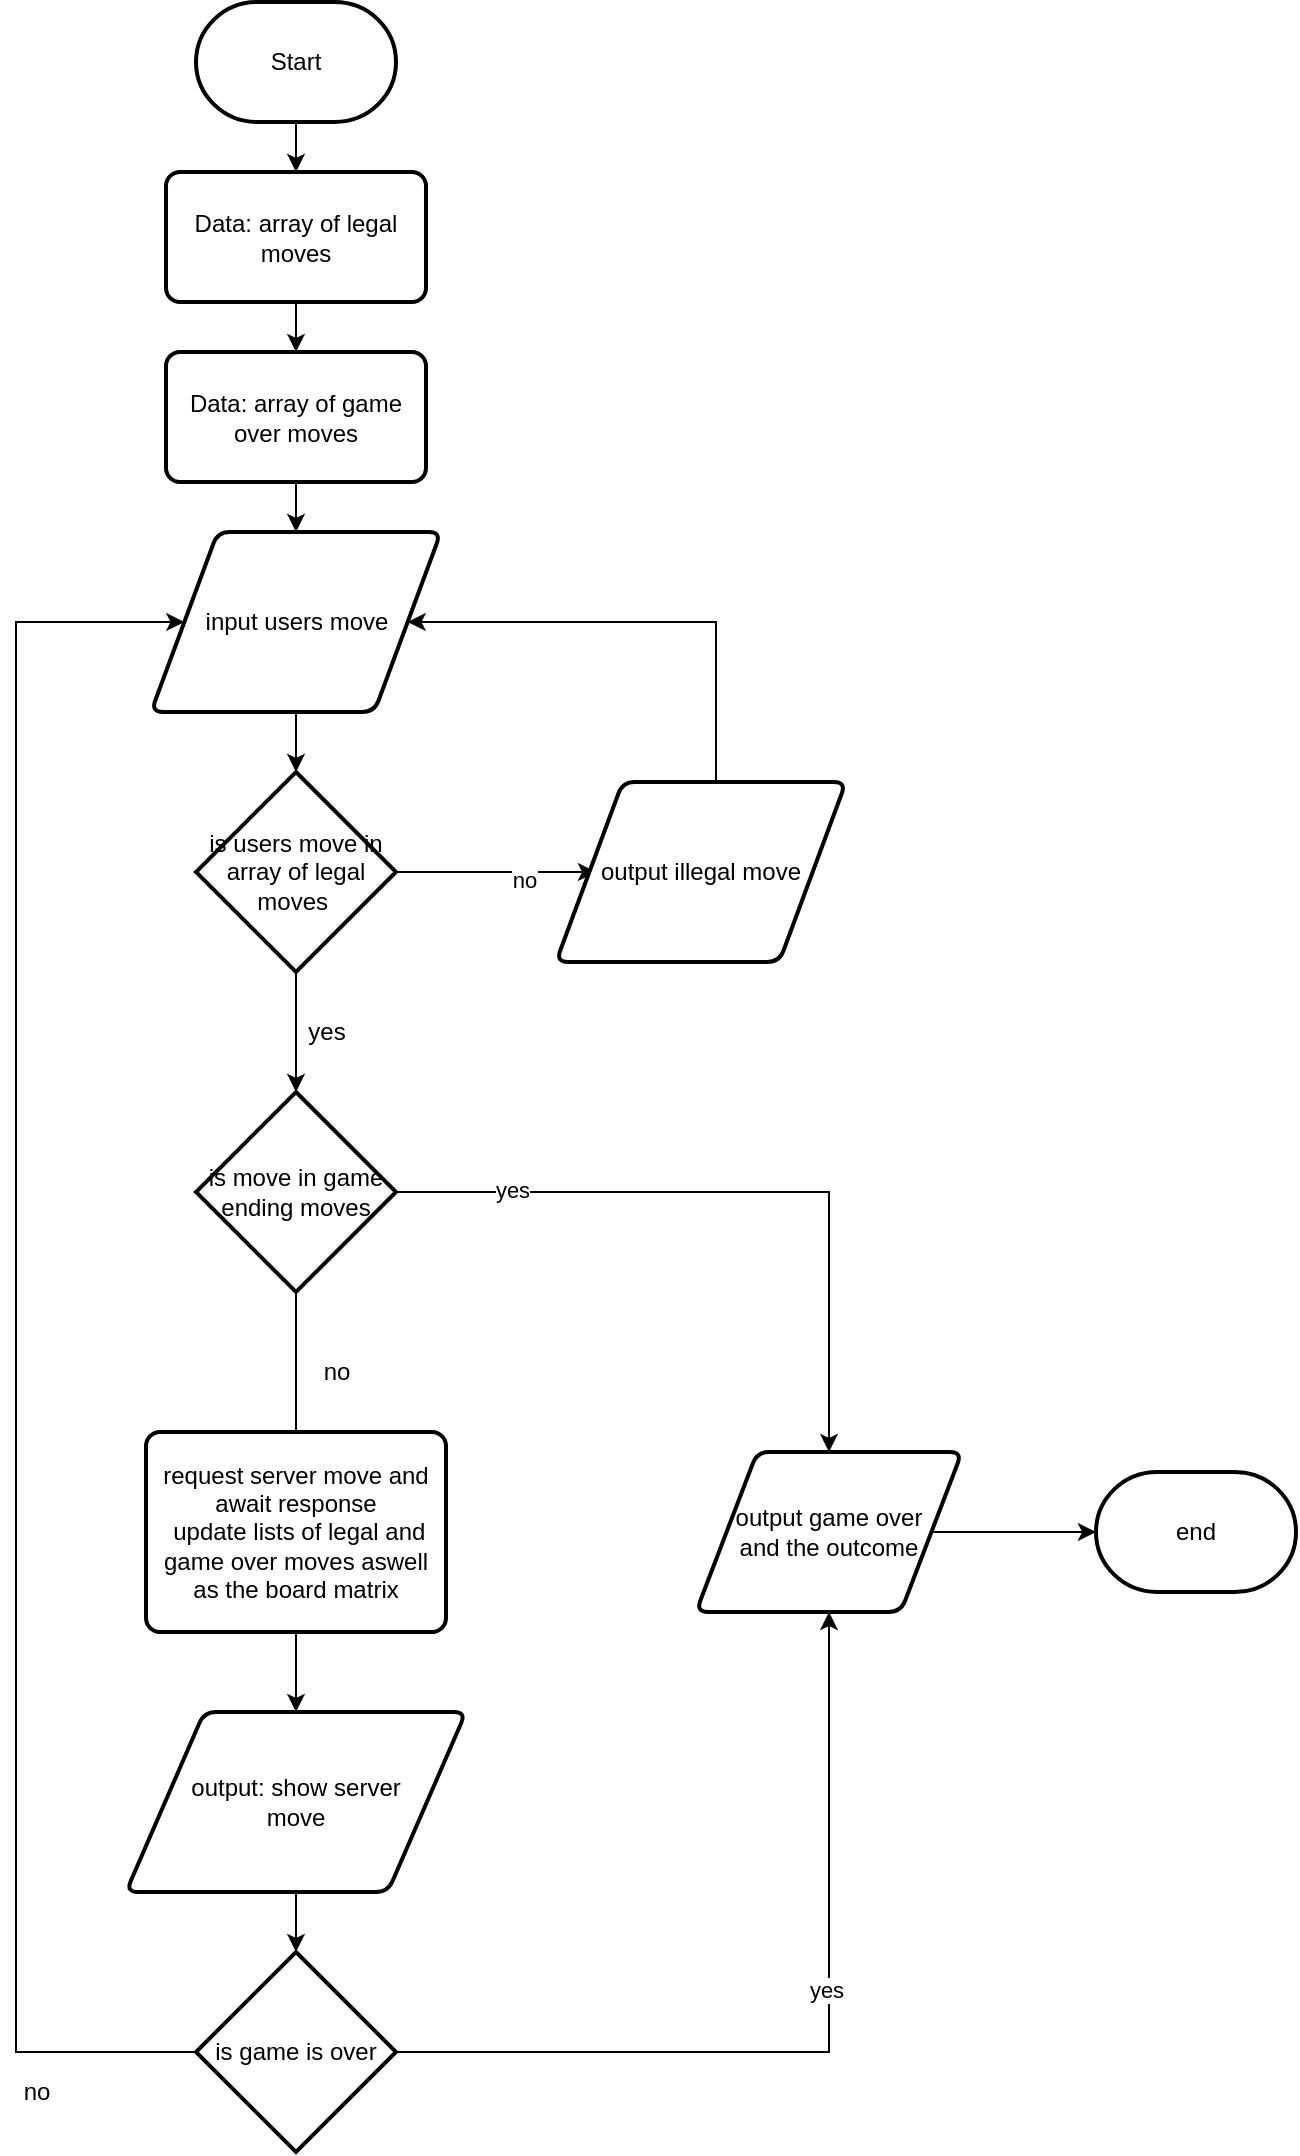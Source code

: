 <mxfile version="16.0.0" type="device"><diagram id="C5RBs43oDa-KdzZeNtuy" name="Page-1"><mxGraphModel dx="1342" dy="865" grid="1" gridSize="10" guides="1" tooltips="1" connect="1" arrows="1" fold="1" page="1" pageScale="1" pageWidth="827" pageHeight="1169" math="0" shadow="0"><root><mxCell id="WIyWlLk6GJQsqaUBKTNV-0"/><mxCell id="WIyWlLk6GJQsqaUBKTNV-1" parent="WIyWlLk6GJQsqaUBKTNV-0"/><mxCell id="FmvtKzIPjWaZQovwQLV5-24" style="edgeStyle=orthogonalEdgeStyle;rounded=0;orthogonalLoop=1;jettySize=auto;html=1;entryX=0.5;entryY=0;entryDx=0;entryDy=0;" edge="1" parent="WIyWlLk6GJQsqaUBKTNV-1" source="FmvtKzIPjWaZQovwQLV5-0" target="FmvtKzIPjWaZQovwQLV5-6"><mxGeometry relative="1" as="geometry"/></mxCell><mxCell id="FmvtKzIPjWaZQovwQLV5-0" value="Data: array of legal moves" style="rounded=1;whiteSpace=wrap;html=1;absoluteArcSize=1;arcSize=14;strokeWidth=2;" vertex="1" parent="WIyWlLk6GJQsqaUBKTNV-1"><mxGeometry x="525" y="110" width="130" height="65" as="geometry"/></mxCell><mxCell id="FmvtKzIPjWaZQovwQLV5-23" style="edgeStyle=orthogonalEdgeStyle;rounded=0;orthogonalLoop=1;jettySize=auto;html=1;" edge="1" parent="WIyWlLk6GJQsqaUBKTNV-1" source="FmvtKzIPjWaZQovwQLV5-4" target="FmvtKzIPjWaZQovwQLV5-0"><mxGeometry relative="1" as="geometry"/></mxCell><mxCell id="FmvtKzIPjWaZQovwQLV5-4" value="Start" style="strokeWidth=2;html=1;shape=mxgraph.flowchart.terminator;whiteSpace=wrap;" vertex="1" parent="WIyWlLk6GJQsqaUBKTNV-1"><mxGeometry x="540" y="25" width="100" height="60" as="geometry"/></mxCell><mxCell id="FmvtKzIPjWaZQovwQLV5-25" style="edgeStyle=orthogonalEdgeStyle;rounded=0;orthogonalLoop=1;jettySize=auto;html=1;entryX=0.5;entryY=0;entryDx=0;entryDy=0;" edge="1" parent="WIyWlLk6GJQsqaUBKTNV-1" source="FmvtKzIPjWaZQovwQLV5-6" target="FmvtKzIPjWaZQovwQLV5-9"><mxGeometry relative="1" as="geometry"/></mxCell><mxCell id="FmvtKzIPjWaZQovwQLV5-6" value="Data: array of game over moves" style="rounded=1;whiteSpace=wrap;html=1;absoluteArcSize=1;arcSize=14;strokeWidth=2;" vertex="1" parent="WIyWlLk6GJQsqaUBKTNV-1"><mxGeometry x="525" y="200" width="130" height="65" as="geometry"/></mxCell><mxCell id="FmvtKzIPjWaZQovwQLV5-26" style="edgeStyle=orthogonalEdgeStyle;rounded=0;orthogonalLoop=1;jettySize=auto;html=1;entryX=0.5;entryY=0;entryDx=0;entryDy=0;entryPerimeter=0;" edge="1" parent="WIyWlLk6GJQsqaUBKTNV-1" source="FmvtKzIPjWaZQovwQLV5-9" target="FmvtKzIPjWaZQovwQLV5-10"><mxGeometry relative="1" as="geometry"/></mxCell><mxCell id="FmvtKzIPjWaZQovwQLV5-9" value="input users move" style="shape=parallelogram;html=1;strokeWidth=2;perimeter=parallelogramPerimeter;whiteSpace=wrap;rounded=1;arcSize=12;size=0.23;" vertex="1" parent="WIyWlLk6GJQsqaUBKTNV-1"><mxGeometry x="517.5" y="290" width="145" height="90" as="geometry"/></mxCell><mxCell id="FmvtKzIPjWaZQovwQLV5-11" style="edgeStyle=orthogonalEdgeStyle;rounded=0;orthogonalLoop=1;jettySize=auto;html=1;" edge="1" parent="WIyWlLk6GJQsqaUBKTNV-1" source="FmvtKzIPjWaZQovwQLV5-10"><mxGeometry relative="1" as="geometry"><mxPoint x="740" y="460" as="targetPoint"/></mxGeometry></mxCell><mxCell id="FmvtKzIPjWaZQovwQLV5-12" value="no" style="edgeLabel;html=1;align=center;verticalAlign=middle;resizable=0;points=[];" vertex="1" connectable="0" parent="FmvtKzIPjWaZQovwQLV5-11"><mxGeometry x="0.28" y="-3" relative="1" as="geometry"><mxPoint as="offset"/></mxGeometry></mxCell><mxCell id="FmvtKzIPjWaZQovwQLV5-27" style="edgeStyle=orthogonalEdgeStyle;rounded=0;orthogonalLoop=1;jettySize=auto;html=1;entryX=0.5;entryY=0;entryDx=0;entryDy=0;entryPerimeter=0;" edge="1" parent="WIyWlLk6GJQsqaUBKTNV-1" source="FmvtKzIPjWaZQovwQLV5-10" target="FmvtKzIPjWaZQovwQLV5-17"><mxGeometry relative="1" as="geometry"/></mxCell><mxCell id="FmvtKzIPjWaZQovwQLV5-10" value="is users move in array of legal moves&amp;nbsp;" style="strokeWidth=2;html=1;shape=mxgraph.flowchart.decision;whiteSpace=wrap;" vertex="1" parent="WIyWlLk6GJQsqaUBKTNV-1"><mxGeometry x="540" y="410" width="100" height="100" as="geometry"/></mxCell><mxCell id="FmvtKzIPjWaZQovwQLV5-14" style="edgeStyle=orthogonalEdgeStyle;rounded=0;orthogonalLoop=1;jettySize=auto;html=1;entryX=1;entryY=0.5;entryDx=0;entryDy=0;" edge="1" parent="WIyWlLk6GJQsqaUBKTNV-1" source="FmvtKzIPjWaZQovwQLV5-13" target="FmvtKzIPjWaZQovwQLV5-9"><mxGeometry relative="1" as="geometry"><mxPoint x="792.5" y="340" as="targetPoint"/><Array as="points"><mxPoint x="800" y="335"/></Array></mxGeometry></mxCell><mxCell id="FmvtKzIPjWaZQovwQLV5-13" value="output illegal move" style="shape=parallelogram;html=1;strokeWidth=2;perimeter=parallelogramPerimeter;whiteSpace=wrap;rounded=1;arcSize=12;size=0.23;" vertex="1" parent="WIyWlLk6GJQsqaUBKTNV-1"><mxGeometry x="720" y="415" width="145" height="90" as="geometry"/></mxCell><mxCell id="FmvtKzIPjWaZQovwQLV5-16" value="yes" style="text;html=1;align=center;verticalAlign=middle;resizable=0;points=[];autosize=1;strokeColor=none;fillColor=none;" vertex="1" parent="WIyWlLk6GJQsqaUBKTNV-1"><mxGeometry x="590" y="530" width="30" height="20" as="geometry"/></mxCell><mxCell id="FmvtKzIPjWaZQovwQLV5-29" style="edgeStyle=orthogonalEdgeStyle;rounded=0;orthogonalLoop=1;jettySize=auto;html=1;" edge="1" parent="WIyWlLk6GJQsqaUBKTNV-1" source="FmvtKzIPjWaZQovwQLV5-17"><mxGeometry relative="1" as="geometry"><mxPoint x="590" y="750" as="targetPoint"/></mxGeometry></mxCell><mxCell id="FmvtKzIPjWaZQovwQLV5-43" style="edgeStyle=orthogonalEdgeStyle;rounded=0;orthogonalLoop=1;jettySize=auto;html=1;" edge="1" parent="WIyWlLk6GJQsqaUBKTNV-1" source="FmvtKzIPjWaZQovwQLV5-17" target="FmvtKzIPjWaZQovwQLV5-20"><mxGeometry relative="1" as="geometry"/></mxCell><mxCell id="FmvtKzIPjWaZQovwQLV5-44" value="yes" style="edgeLabel;html=1;align=center;verticalAlign=middle;resizable=0;points=[];" vertex="1" connectable="0" parent="FmvtKzIPjWaZQovwQLV5-43"><mxGeometry x="-0.665" y="1" relative="1" as="geometry"><mxPoint as="offset"/></mxGeometry></mxCell><mxCell id="FmvtKzIPjWaZQovwQLV5-17" value="is move in game ending moves" style="strokeWidth=2;html=1;shape=mxgraph.flowchart.decision;whiteSpace=wrap;" vertex="1" parent="WIyWlLk6GJQsqaUBKTNV-1"><mxGeometry x="540" y="570" width="100" height="100" as="geometry"/></mxCell><mxCell id="FmvtKzIPjWaZQovwQLV5-45" style="edgeStyle=orthogonalEdgeStyle;rounded=0;orthogonalLoop=1;jettySize=auto;html=1;" edge="1" parent="WIyWlLk6GJQsqaUBKTNV-1" source="FmvtKzIPjWaZQovwQLV5-20" target="FmvtKzIPjWaZQovwQLV5-22"><mxGeometry relative="1" as="geometry"/></mxCell><mxCell id="FmvtKzIPjWaZQovwQLV5-20" value="output game over&lt;br&gt;and the outcome" style="shape=parallelogram;html=1;strokeWidth=2;perimeter=parallelogramPerimeter;whiteSpace=wrap;rounded=1;arcSize=12;size=0.23;" vertex="1" parent="WIyWlLk6GJQsqaUBKTNV-1"><mxGeometry x="790" y="750" width="133" height="80" as="geometry"/></mxCell><mxCell id="FmvtKzIPjWaZQovwQLV5-22" value="end" style="strokeWidth=2;html=1;shape=mxgraph.flowchart.terminator;whiteSpace=wrap;" vertex="1" parent="WIyWlLk6GJQsqaUBKTNV-1"><mxGeometry x="990" y="760" width="100" height="60" as="geometry"/></mxCell><mxCell id="FmvtKzIPjWaZQovwQLV5-30" value="no" style="text;html=1;align=center;verticalAlign=middle;resizable=0;points=[];autosize=1;strokeColor=none;fillColor=none;" vertex="1" parent="WIyWlLk6GJQsqaUBKTNV-1"><mxGeometry x="595" y="700" width="30" height="20" as="geometry"/></mxCell><mxCell id="FmvtKzIPjWaZQovwQLV5-41" style="edgeStyle=orthogonalEdgeStyle;rounded=0;orthogonalLoop=1;jettySize=auto;html=1;entryX=0.5;entryY=0;entryDx=0;entryDy=0;" edge="1" parent="WIyWlLk6GJQsqaUBKTNV-1" source="FmvtKzIPjWaZQovwQLV5-32" target="FmvtKzIPjWaZQovwQLV5-40"><mxGeometry relative="1" as="geometry"/></mxCell><mxCell id="FmvtKzIPjWaZQovwQLV5-32" value="request server move and await response&lt;br&gt;&amp;nbsp;update lists of legal and game over moves aswell as the board matrix" style="rounded=1;whiteSpace=wrap;html=1;absoluteArcSize=1;arcSize=14;strokeWidth=2;" vertex="1" parent="WIyWlLk6GJQsqaUBKTNV-1"><mxGeometry x="515" y="740" width="150" height="100" as="geometry"/></mxCell><mxCell id="FmvtKzIPjWaZQovwQLV5-34" style="edgeStyle=orthogonalEdgeStyle;rounded=0;orthogonalLoop=1;jettySize=auto;html=1;entryX=0.5;entryY=1;entryDx=0;entryDy=0;" edge="1" parent="WIyWlLk6GJQsqaUBKTNV-1" source="FmvtKzIPjWaZQovwQLV5-33" target="FmvtKzIPjWaZQovwQLV5-20"><mxGeometry relative="1" as="geometry"/></mxCell><mxCell id="FmvtKzIPjWaZQovwQLV5-35" value="yes" style="edgeLabel;html=1;align=center;verticalAlign=middle;resizable=0;points=[];" vertex="1" connectable="0" parent="FmvtKzIPjWaZQovwQLV5-34"><mxGeometry x="0.139" y="3" relative="1" as="geometry"><mxPoint x="1" y="1" as="offset"/></mxGeometry></mxCell><mxCell id="FmvtKzIPjWaZQovwQLV5-46" style="edgeStyle=orthogonalEdgeStyle;rounded=0;orthogonalLoop=1;jettySize=auto;html=1;entryX=0;entryY=0.5;entryDx=0;entryDy=0;" edge="1" parent="WIyWlLk6GJQsqaUBKTNV-1" source="FmvtKzIPjWaZQovwQLV5-33" target="FmvtKzIPjWaZQovwQLV5-9"><mxGeometry relative="1" as="geometry"><Array as="points"><mxPoint x="450" y="1050"/><mxPoint x="450" y="335"/></Array></mxGeometry></mxCell><mxCell id="FmvtKzIPjWaZQovwQLV5-33" value="is game is over" style="strokeWidth=2;html=1;shape=mxgraph.flowchart.decision;whiteSpace=wrap;" vertex="1" parent="WIyWlLk6GJQsqaUBKTNV-1"><mxGeometry x="540" y="1000" width="100" height="100" as="geometry"/></mxCell><mxCell id="FmvtKzIPjWaZQovwQLV5-42" style="edgeStyle=orthogonalEdgeStyle;rounded=0;orthogonalLoop=1;jettySize=auto;html=1;" edge="1" parent="WIyWlLk6GJQsqaUBKTNV-1" source="FmvtKzIPjWaZQovwQLV5-40" target="FmvtKzIPjWaZQovwQLV5-33"><mxGeometry relative="1" as="geometry"/></mxCell><mxCell id="FmvtKzIPjWaZQovwQLV5-40" value="output: show server &lt;br&gt;move" style="shape=parallelogram;html=1;strokeWidth=2;perimeter=parallelogramPerimeter;whiteSpace=wrap;rounded=1;arcSize=12;size=0.23;" vertex="1" parent="WIyWlLk6GJQsqaUBKTNV-1"><mxGeometry x="505" y="880" width="170" height="90" as="geometry"/></mxCell><mxCell id="FmvtKzIPjWaZQovwQLV5-47" value="no" style="text;html=1;align=center;verticalAlign=middle;resizable=0;points=[];autosize=1;strokeColor=none;fillColor=none;" vertex="1" parent="WIyWlLk6GJQsqaUBKTNV-1"><mxGeometry x="445" y="1060" width="30" height="20" as="geometry"/></mxCell></root></mxGraphModel></diagram></mxfile>
